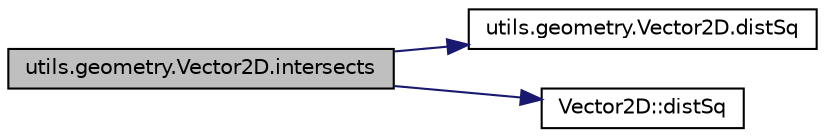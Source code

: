 digraph "utils.geometry.Vector2D.intersects"
{
 // INTERACTIVE_SVG=YES
  edge [fontname="Helvetica",fontsize="10",labelfontname="Helvetica",labelfontsize="10"];
  node [fontname="Helvetica",fontsize="10",shape=record];
  rankdir="LR";
  Node1 [label="utils.geometry.Vector2D.intersects",height=0.2,width=0.4,color="black", fillcolor="grey75", style="filled", fontcolor="black"];
  Node1 -> Node2 [color="midnightblue",fontsize="10",style="solid",fontname="Helvetica"];
  Node2 [label="utils.geometry.Vector2D.distSq",height=0.2,width=0.4,color="black", fillcolor="white", style="filled",URL="$d9/dba/classutils_1_1geometry_1_1_vector2_d.html#af10fc8cb7d4c4deaced6293fafb8fa53"];
  Node1 -> Node3 [color="midnightblue",fontsize="10",style="solid",fontname="Helvetica"];
  Node3 [label="Vector2D::distSq",height=0.2,width=0.4,color="black", fillcolor="white", style="filled",URL="$d9/d40/class_vector2_d.html#a19b6de27f24331cecb8f5a3ce9911459"];
}
